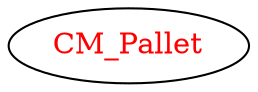 digraph dependencyGraph {
 concentrate=true;
 ranksep="2.0";
 rankdir="LR"; 
 splines="ortho";
"CM_Pallet" [fontcolor="red"];
}
